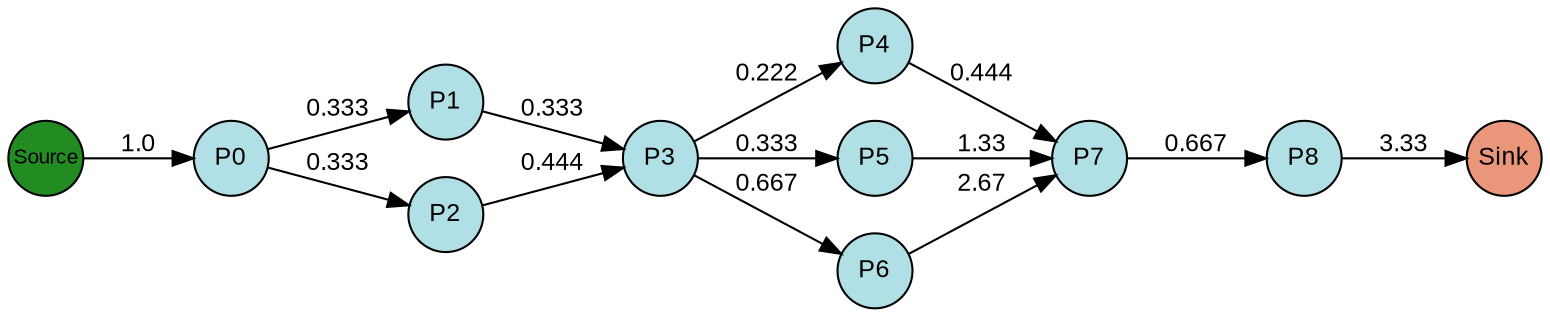 digraph {
  splines=true;
node [margin=0 fontname=arial fontcolor=black fontsize=12 shape=circle width=0.5 fixedsize=true style=filled fillcolor=powderblue]
  1 [label="P0"]
  2 [label="P1"]
  3 [label="P2"]
  4 [label="P3"]
  5 [label="P4"]
  6 [label="P5"]
  7 [label="P6"]
  8 [label="P7"]
  9 [label="P8"]
  node [margin=0 fontname=arial fontcolor=black fontsize=10 shape=circle width=0.5 fixedsize=true style=filled fillcolor=forestgreen]
  10 [label="Source"]
  node [margin=0 fontname=arial fontcolor=black fontsize=12 shape=circle width=0.5 fixedsize=true style=filled fillcolor=darksalmon]
  11 [label="Sink"]
rankdir=LR
edge [margin=0 fontname=arial fontcolor=black fontsize=12]
   1 -> 2 [label="0.333"]
   1 -> 3 [label="0.333"]
   2 -> 4 [label="0.333"]
   3 -> 4 [label="0.444"]
   4 -> 5 [label="0.222"]
   4 -> 6 [label="0.333"]
   4 -> 7 [label="0.667"]
   5 -> 8 [label="0.444"]
   6 -> 8 [label="1.33"]
   7 -> 8 [label="2.67"]
   8 -> 9 [label="0.667"]
   10 -> 1 [label="1.0"]
   9 -> 11 [label="3.33"]

  {rank=same 10}
	{rank=same  1 }
	{rank=same  2, 3 }
	{rank=same  4 }
	{rank=same  5, 6, 7 }
	{rank=same  8 }
	{rank=same  9 }
  {rank=same 11}
}

